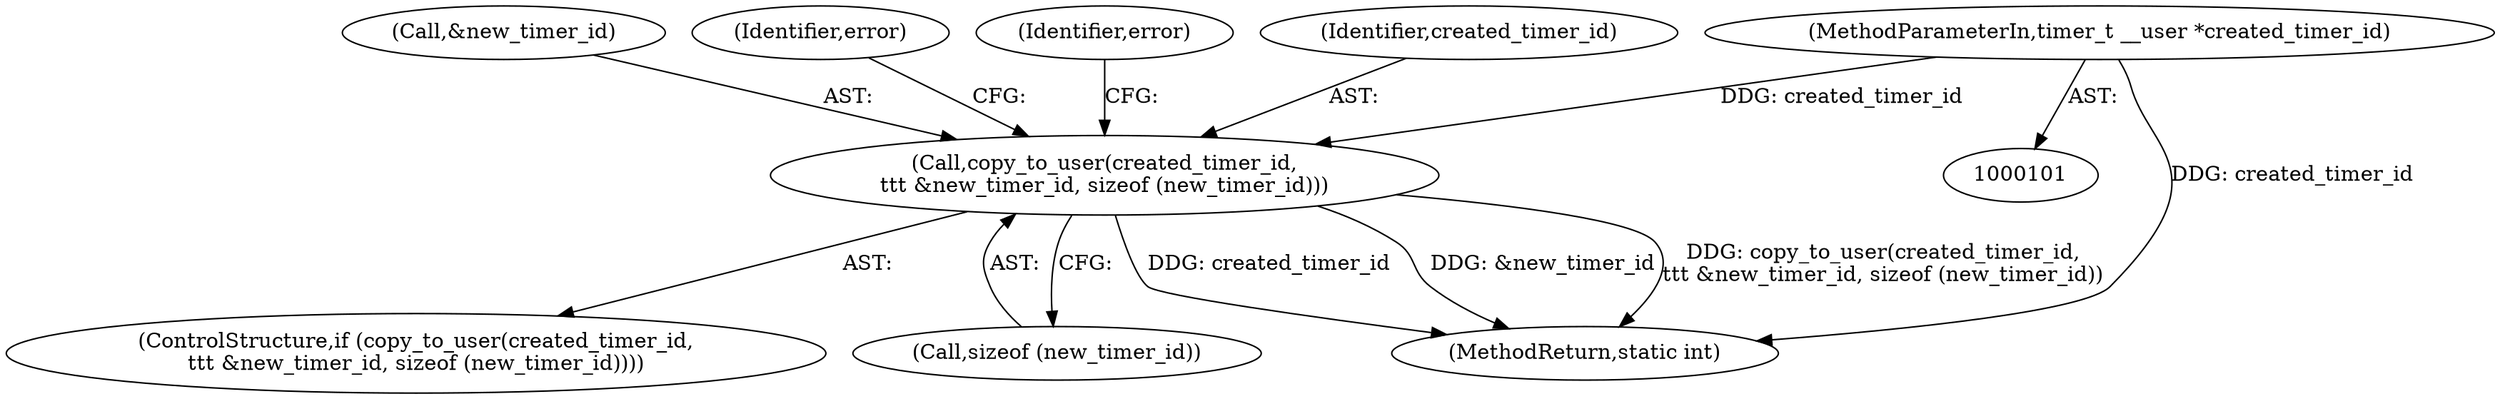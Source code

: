 digraph "0_linux_78c9c4dfbf8c04883941445a195276bb4bb92c76_3@API" {
"1000307" [label="(Call,copy_to_user(created_timer_id,\n\t\t\t &new_timer_id, sizeof (new_timer_id)))"];
"1000104" [label="(MethodParameterIn,timer_t __user *created_timer_id)"];
"1000309" [label="(Call,&new_timer_id)"];
"1000315" [label="(Identifier,error)"];
"1000311" [label="(Call,sizeof (new_timer_id))"];
"1000320" [label="(Identifier,error)"];
"1000306" [label="(ControlStructure,if (copy_to_user(created_timer_id,\n\t\t\t &new_timer_id, sizeof (new_timer_id))))"];
"1000366" [label="(MethodReturn,static int)"];
"1000308" [label="(Identifier,created_timer_id)"];
"1000104" [label="(MethodParameterIn,timer_t __user *created_timer_id)"];
"1000307" [label="(Call,copy_to_user(created_timer_id,\n\t\t\t &new_timer_id, sizeof (new_timer_id)))"];
"1000307" -> "1000306"  [label="AST: "];
"1000307" -> "1000311"  [label="CFG: "];
"1000308" -> "1000307"  [label="AST: "];
"1000309" -> "1000307"  [label="AST: "];
"1000311" -> "1000307"  [label="AST: "];
"1000315" -> "1000307"  [label="CFG: "];
"1000320" -> "1000307"  [label="CFG: "];
"1000307" -> "1000366"  [label="DDG: &new_timer_id"];
"1000307" -> "1000366"  [label="DDG: copy_to_user(created_timer_id,\n\t\t\t &new_timer_id, sizeof (new_timer_id))"];
"1000307" -> "1000366"  [label="DDG: created_timer_id"];
"1000104" -> "1000307"  [label="DDG: created_timer_id"];
"1000104" -> "1000101"  [label="AST: "];
"1000104" -> "1000366"  [label="DDG: created_timer_id"];
}
